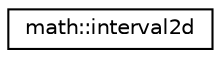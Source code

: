 digraph "Graphical Class Hierarchy"
{
  edge [fontname="Helvetica",fontsize="10",labelfontname="Helvetica",labelfontsize="10"];
  node [fontname="Helvetica",fontsize="10",shape=record];
  rankdir="LR";
  Node0 [label="math::interval2d",height=0.2,width=0.4,color="black", fillcolor="white", style="filled",URL="$structmath_1_1interval2d.html"];
}
